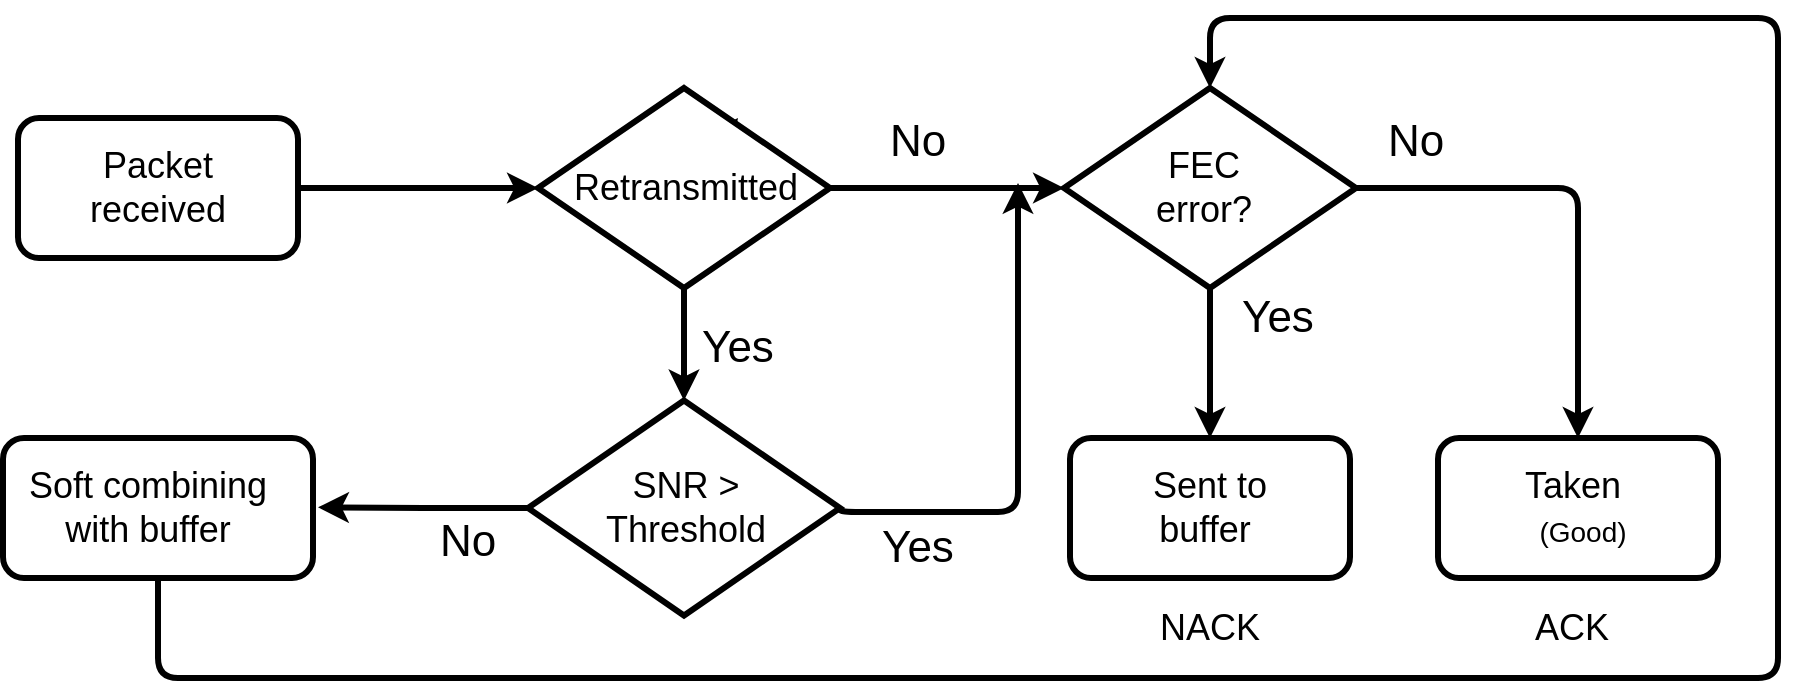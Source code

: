 <mxfile version="24.3.1" type="device">
  <diagram name="Page-1" id="TkY_IGThyVxqRX25zmqi">
    <mxGraphModel dx="1400" dy="696" grid="1" gridSize="10" guides="1" tooltips="1" connect="1" arrows="1" fold="1" page="1" pageScale="1" pageWidth="827" pageHeight="1169" math="0" shadow="0">
      <root>
        <mxCell id="0" />
        <mxCell id="1" parent="0" />
        <mxCell id="5IjieoP3F2-_5YKJMlF1-1" style="edgeStyle=orthogonalEdgeStyle;rounded=1;orthogonalLoop=1;jettySize=auto;html=1;exitX=1;exitY=0.5;exitDx=0;exitDy=0;strokeWidth=3;curved=0;" edge="1" parent="1" source="Yp0kobE-ybzVmd7KWFU4-1" target="Yp0kobE-ybzVmd7KWFU4-3">
          <mxGeometry relative="1" as="geometry" />
        </mxCell>
        <mxCell id="5IjieoP3F2-_5YKJMlF1-23" style="edgeStyle=orthogonalEdgeStyle;rounded=0;orthogonalLoop=1;jettySize=auto;html=1;exitX=0.5;exitY=1;exitDx=0;exitDy=0;entryX=0.5;entryY=0;entryDx=0;entryDy=0;strokeWidth=3;" edge="1" parent="1" source="Yp0kobE-ybzVmd7KWFU4-1" target="Yp0kobE-ybzVmd7KWFU4-4">
          <mxGeometry relative="1" as="geometry" />
        </mxCell>
        <mxCell id="Yp0kobE-ybzVmd7KWFU4-1" value="" style="rhombus;whiteSpace=wrap;html=1;strokeWidth=3;" parent="1" vertex="1">
          <mxGeometry x="603" y="365" width="146" height="100" as="geometry" />
        </mxCell>
        <mxCell id="5IjieoP3F2-_5YKJMlF1-21" style="edgeStyle=orthogonalEdgeStyle;rounded=0;orthogonalLoop=1;jettySize=auto;html=1;exitX=0;exitY=0.5;exitDx=0;exitDy=0;strokeWidth=3;" edge="1" parent="1" source="Yp0kobE-ybzVmd7KWFU4-2">
          <mxGeometry relative="1" as="geometry">
            <mxPoint x="230" y="574.667" as="targetPoint" />
          </mxGeometry>
        </mxCell>
        <mxCell id="5IjieoP3F2-_5YKJMlF1-32" style="edgeStyle=orthogonalEdgeStyle;rounded=1;orthogonalLoop=1;jettySize=auto;html=1;exitX=1;exitY=0.5;exitDx=0;exitDy=0;curved=0;strokeWidth=3;" edge="1" parent="1" source="Yp0kobE-ybzVmd7KWFU4-2">
          <mxGeometry relative="1" as="geometry">
            <mxPoint x="580" y="412.47" as="targetPoint" />
            <mxPoint x="491" y="577.47" as="sourcePoint" />
            <Array as="points">
              <mxPoint x="491" y="577" />
              <mxPoint x="580" y="577" />
            </Array>
          </mxGeometry>
        </mxCell>
        <mxCell id="Yp0kobE-ybzVmd7KWFU4-2" value="" style="rhombus;whiteSpace=wrap;html=1;strokeWidth=3;" parent="1" vertex="1">
          <mxGeometry x="335" y="521.25" width="156" height="107.5" as="geometry" />
        </mxCell>
        <mxCell id="Yp0kobE-ybzVmd7KWFU4-3" value="" style="rounded=1;whiteSpace=wrap;html=1;strokeWidth=3;" parent="1" vertex="1">
          <mxGeometry x="790" y="540" width="140" height="70" as="geometry" />
        </mxCell>
        <mxCell id="Yp0kobE-ybzVmd7KWFU4-4" value="" style="rounded=1;whiteSpace=wrap;html=1;strokeWidth=3;" parent="1" vertex="1">
          <mxGeometry x="606" y="540" width="140" height="70" as="geometry" />
        </mxCell>
        <mxCell id="5IjieoP3F2-_5YKJMlF1-24" style="edgeStyle=orthogonalEdgeStyle;rounded=1;orthogonalLoop=1;jettySize=auto;html=1;exitX=0.5;exitY=1;exitDx=0;exitDy=0;entryX=0.5;entryY=0;entryDx=0;entryDy=0;strokeWidth=3;curved=0;" edge="1" parent="1" source="Yp0kobE-ybzVmd7KWFU4-5" target="Yp0kobE-ybzVmd7KWFU4-1">
          <mxGeometry relative="1" as="geometry">
            <Array as="points">
              <mxPoint x="150" y="660" />
              <mxPoint x="960" y="660" />
              <mxPoint x="960" y="330" />
              <mxPoint x="676" y="330" />
            </Array>
          </mxGeometry>
        </mxCell>
        <mxCell id="Yp0kobE-ybzVmd7KWFU4-5" value="" style="rounded=1;whiteSpace=wrap;html=1;strokeWidth=3;" parent="1" vertex="1">
          <mxGeometry x="72.5" y="540" width="155" height="70" as="geometry" />
        </mxCell>
        <mxCell id="5IjieoP3F2-_5YKJMlF1-3" style="edgeStyle=orthogonalEdgeStyle;rounded=1;orthogonalLoop=1;jettySize=auto;html=1;exitX=1;exitY=0.5;exitDx=0;exitDy=0;strokeWidth=3;curved=0;" edge="1" parent="1" source="Yp0kobE-ybzVmd7KWFU4-6" target="Yp0kobE-ybzVmd7KWFU4-9">
          <mxGeometry relative="1" as="geometry" />
        </mxCell>
        <mxCell id="Yp0kobE-ybzVmd7KWFU4-6" value="" style="rounded=1;whiteSpace=wrap;html=1;strokeWidth=3;" parent="1" vertex="1">
          <mxGeometry x="80" y="380" width="140" height="70" as="geometry" />
        </mxCell>
        <mxCell id="Yp0kobE-ybzVmd7KWFU4-7" value="" style="endArrow=classic;html=1;rounded=0;strokeWidth=3;" parent="1" source="Yp0kobE-ybzVmd7KWFU4-9" edge="1">
          <mxGeometry width="50" height="50" relative="1" as="geometry">
            <mxPoint x="390" y="430" as="sourcePoint" />
            <mxPoint x="440" y="380" as="targetPoint" />
          </mxGeometry>
        </mxCell>
        <mxCell id="Yp0kobE-ybzVmd7KWFU4-8" value="" style="endArrow=classic;html=1;rounded=0;strokeWidth=3;" parent="1" target="Yp0kobE-ybzVmd7KWFU4-9" edge="1">
          <mxGeometry width="50" height="50" relative="1" as="geometry">
            <mxPoint x="390" y="430" as="sourcePoint" />
            <mxPoint x="440" y="380" as="targetPoint" />
          </mxGeometry>
        </mxCell>
        <mxCell id="5IjieoP3F2-_5YKJMlF1-8" style="edgeStyle=orthogonalEdgeStyle;rounded=0;orthogonalLoop=1;jettySize=auto;html=1;exitX=1;exitY=0.5;exitDx=0;exitDy=0;strokeWidth=3;" edge="1" parent="1" source="Yp0kobE-ybzVmd7KWFU4-9" target="Yp0kobE-ybzVmd7KWFU4-1">
          <mxGeometry relative="1" as="geometry" />
        </mxCell>
        <mxCell id="5IjieoP3F2-_5YKJMlF1-25" style="edgeStyle=orthogonalEdgeStyle;rounded=0;orthogonalLoop=1;jettySize=auto;html=1;exitX=0.5;exitY=1;exitDx=0;exitDy=0;entryX=0.5;entryY=0;entryDx=0;entryDy=0;strokeWidth=3;" edge="1" parent="1" source="Yp0kobE-ybzVmd7KWFU4-9" target="Yp0kobE-ybzVmd7KWFU4-2">
          <mxGeometry relative="1" as="geometry" />
        </mxCell>
        <mxCell id="Yp0kobE-ybzVmd7KWFU4-9" value="" style="rhombus;whiteSpace=wrap;html=1;strokeWidth=3;" parent="1" vertex="1">
          <mxGeometry x="340" y="365" width="146" height="100" as="geometry" />
        </mxCell>
        <mxCell id="Yp0kobE-ybzVmd7KWFU4-23" value="&lt;font style=&quot;font-size: 18px;&quot;&gt;Sent to buffer&amp;nbsp;&lt;/font&gt;" style="text;html=1;align=center;verticalAlign=middle;whiteSpace=wrap;rounded=0;strokeWidth=3;" parent="1" vertex="1">
          <mxGeometry x="646" y="560" width="60" height="30" as="geometry" />
        </mxCell>
        <mxCell id="Yp0kobE-ybzVmd7KWFU4-24" value="&lt;font style=&quot;font-size: 18px;&quot;&gt;ACK&lt;/font&gt;" style="text;html=1;align=center;verticalAlign=middle;whiteSpace=wrap;rounded=0;strokeWidth=3;" parent="1" vertex="1">
          <mxGeometry x="827" y="620" width="60" height="30" as="geometry" />
        </mxCell>
        <mxCell id="Yp0kobE-ybzVmd7KWFU4-25" value="&lt;font style=&quot;font-size: 18px;&quot;&gt;Taken&amp;nbsp;&lt;br&gt;&amp;nbsp;&lt;/font&gt;&lt;font style=&quot;font-size: 14px;&quot;&gt;(Good)&lt;/font&gt;" style="text;html=1;align=center;verticalAlign=middle;whiteSpace=wrap;rounded=0;strokeWidth=3;" parent="1" vertex="1">
          <mxGeometry x="830" y="560" width="60" height="30" as="geometry" />
        </mxCell>
        <mxCell id="Yp0kobE-ybzVmd7KWFU4-26" value="&lt;font style=&quot;font-size: 18px;&quot;&gt;FEC error?&lt;/font&gt;" style="text;html=1;align=center;verticalAlign=middle;whiteSpace=wrap;rounded=0;strokeWidth=3;" parent="1" vertex="1">
          <mxGeometry x="643" y="400" width="60" height="30" as="geometry" />
        </mxCell>
        <mxCell id="Yp0kobE-ybzVmd7KWFU4-27" value="&lt;font style=&quot;font-size: 18px;&quot;&gt;Retransmitted&lt;/font&gt;" style="text;html=1;align=center;verticalAlign=middle;whiteSpace=wrap;rounded=0;strokeWidth=3;" parent="1" vertex="1">
          <mxGeometry x="384" y="400" width="60" height="30" as="geometry" />
        </mxCell>
        <mxCell id="Yp0kobE-ybzVmd7KWFU4-28" value="&lt;font style=&quot;font-size: 18px;&quot;&gt;Packet received&lt;/font&gt;" style="text;html=1;align=center;verticalAlign=middle;whiteSpace=wrap;rounded=0;strokeWidth=3;" parent="1" vertex="1">
          <mxGeometry x="120" y="400" width="60" height="30" as="geometry" />
        </mxCell>
        <mxCell id="Yp0kobE-ybzVmd7KWFU4-29" value="&lt;font style=&quot;font-size: 18px;&quot;&gt;SNR &amp;gt; Threshold&lt;/font&gt;" style="text;html=1;align=center;verticalAlign=middle;whiteSpace=wrap;rounded=0;strokeWidth=3;" parent="1" vertex="1">
          <mxGeometry x="384" y="560" width="60" height="30" as="geometry" />
        </mxCell>
        <mxCell id="Yp0kobE-ybzVmd7KWFU4-30" value="&lt;font style=&quot;font-size: 18px;&quot;&gt;Soft combining with buffer&lt;/font&gt;" style="text;html=1;align=center;verticalAlign=middle;whiteSpace=wrap;rounded=0;strokeWidth=3;" parent="1" vertex="1">
          <mxGeometry x="80" y="560" width="130" height="30" as="geometry" />
        </mxCell>
        <mxCell id="Yp0kobE-ybzVmd7KWFU4-31" value="&lt;font style=&quot;font-size: 18px;&quot;&gt;NACK&lt;/font&gt;" style="text;html=1;align=center;verticalAlign=middle;whiteSpace=wrap;rounded=0;strokeWidth=3;" parent="1" vertex="1">
          <mxGeometry x="646" y="620" width="60" height="30" as="geometry" />
        </mxCell>
        <mxCell id="Yp0kobE-ybzVmd7KWFU4-33" value="&lt;font style=&quot;font-size: 22px;&quot;&gt;No&lt;/font&gt;&lt;div style=&quot;font-size: 22px;&quot;&gt;&lt;br&gt;&lt;/div&gt;" style="text;html=1;align=center;verticalAlign=middle;whiteSpace=wrap;rounded=0;strokeWidth=3;" parent="1" vertex="1">
          <mxGeometry x="275" y="590" width="60" height="30" as="geometry" />
        </mxCell>
        <mxCell id="Yp0kobE-ybzVmd7KWFU4-34" value="&lt;font style=&quot;font-size: 22px;&quot;&gt;Yes&lt;/font&gt;" style="text;html=1;align=center;verticalAlign=middle;whiteSpace=wrap;rounded=0;strokeWidth=3;" parent="1" vertex="1">
          <mxGeometry x="500" y="580" width="60" height="30" as="geometry" />
        </mxCell>
        <mxCell id="ROQ_5uXjaNLtY6Ul0ghv-7" value="&lt;font style=&quot;font-size: 22px;&quot;&gt;Yes&lt;/font&gt;" style="text;html=1;align=center;verticalAlign=middle;whiteSpace=wrap;rounded=0;strokeWidth=3;" parent="1" vertex="1">
          <mxGeometry x="410" y="480" width="60" height="30" as="geometry" />
        </mxCell>
        <mxCell id="ROQ_5uXjaNLtY6Ul0ghv-10" value="&lt;font style=&quot;font-size: 22px;&quot;&gt;No&lt;/font&gt;&lt;div style=&quot;font-size: 22px;&quot;&gt;&lt;br&gt;&lt;/div&gt;" style="text;html=1;align=center;verticalAlign=middle;whiteSpace=wrap;rounded=0;strokeWidth=3;" parent="1" vertex="1">
          <mxGeometry x="500" y="390" width="60" height="30" as="geometry" />
        </mxCell>
        <mxCell id="ROQ_5uXjaNLtY6Ul0ghv-11" value="&lt;font style=&quot;font-size: 22px;&quot;&gt;Yes&lt;/font&gt;" style="text;html=1;align=center;verticalAlign=middle;whiteSpace=wrap;rounded=0;strokeWidth=3;" parent="1" vertex="1">
          <mxGeometry x="680" y="465" width="60" height="30" as="geometry" />
        </mxCell>
        <mxCell id="ROQ_5uXjaNLtY6Ul0ghv-12" value="&lt;font style=&quot;font-size: 22px;&quot;&gt;No&lt;/font&gt;&lt;div style=&quot;font-size: 22px;&quot;&gt;&lt;br&gt;&lt;/div&gt;" style="text;html=1;align=center;verticalAlign=middle;whiteSpace=wrap;rounded=0;strokeWidth=3;" parent="1" vertex="1">
          <mxGeometry x="749" y="390" width="60" height="30" as="geometry" />
        </mxCell>
      </root>
    </mxGraphModel>
  </diagram>
</mxfile>
